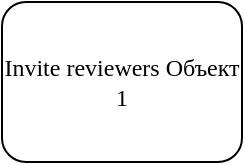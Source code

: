 <mxfile version="20.7.4" type="device"><diagram name="Page-1" id="8ce9d11a-91a2-4d17-14d8-a56ed91bf033"><mxGraphModel dx="1143" dy="828" grid="1" gridSize="10" guides="1" tooltips="1" connect="1" arrows="1" fold="1" page="1" pageScale="1" pageWidth="1100" pageHeight="850" background="none" math="0" shadow="0"><root><mxCell id="0"/><mxCell id="1" parent="0"/><object label="Invite reviewers Объект 1" param1="Параметр 1" param2="Парамент 2" id="17ea667e15c223fc-2"><mxCell style="rounded=1;whiteSpace=wrap;html=1;shadow=0;labelBackgroundColor=none;strokeWidth=1;fontFamily=Verdana;fontSize=12;align=center;" parent="1" vertex="1"><mxGeometry x="90" y="110" width="120" height="80" as="geometry"/></mxCell></object></root></mxGraphModel></diagram></mxfile>
